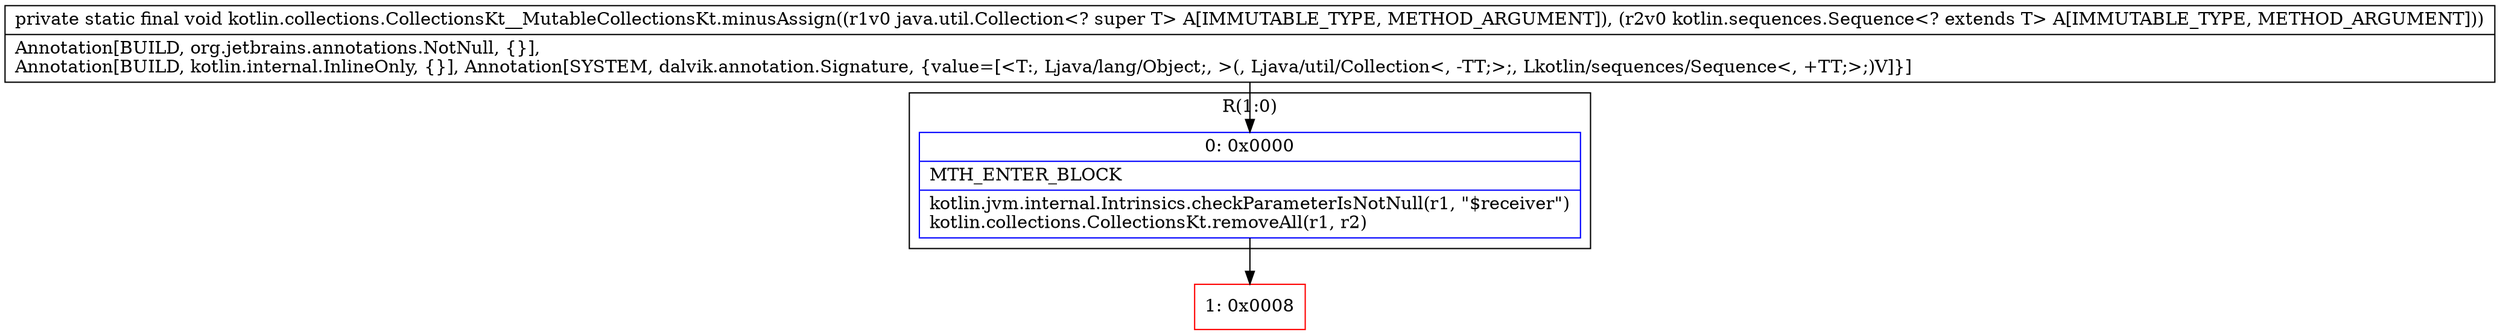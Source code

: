 digraph "CFG forkotlin.collections.CollectionsKt__MutableCollectionsKt.minusAssign(Ljava\/util\/Collection;Lkotlin\/sequences\/Sequence;)V" {
subgraph cluster_Region_284614538 {
label = "R(1:0)";
node [shape=record,color=blue];
Node_0 [shape=record,label="{0\:\ 0x0000|MTH_ENTER_BLOCK\l|kotlin.jvm.internal.Intrinsics.checkParameterIsNotNull(r1, \"$receiver\")\lkotlin.collections.CollectionsKt.removeAll(r1, r2)\l}"];
}
Node_1 [shape=record,color=red,label="{1\:\ 0x0008}"];
MethodNode[shape=record,label="{private static final void kotlin.collections.CollectionsKt__MutableCollectionsKt.minusAssign((r1v0 java.util.Collection\<? super T\> A[IMMUTABLE_TYPE, METHOD_ARGUMENT]), (r2v0 kotlin.sequences.Sequence\<? extends T\> A[IMMUTABLE_TYPE, METHOD_ARGUMENT]))  | Annotation[BUILD, org.jetbrains.annotations.NotNull, \{\}], \lAnnotation[BUILD, kotlin.internal.InlineOnly, \{\}], Annotation[SYSTEM, dalvik.annotation.Signature, \{value=[\<T:, Ljava\/lang\/Object;, \>(, Ljava\/util\/Collection\<, \-TT;\>;, Lkotlin\/sequences\/Sequence\<, +TT;\>;)V]\}]\l}"];
MethodNode -> Node_0;
Node_0 -> Node_1;
}

